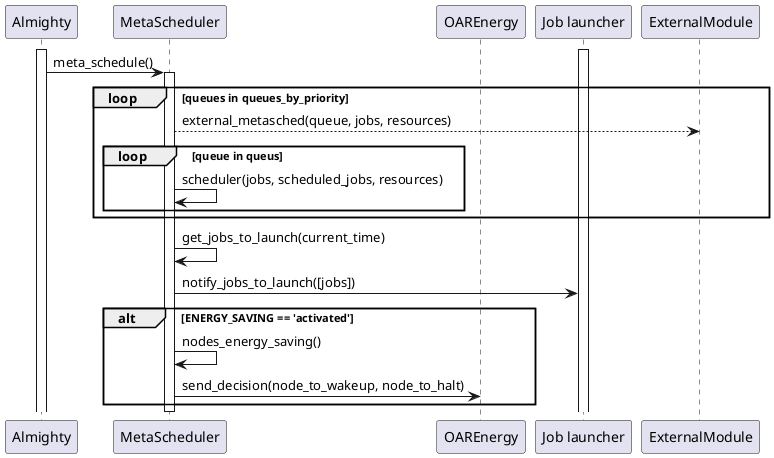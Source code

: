 @startuml
participant Almighty as alm
participant MetaScheduler as kao
participant "OAREnergy" as greta
participant "Job launcher" as bipbipc
participant ExternalModule as ear

alm++
bipbipc++

alm -> kao++: meta_schedule()

loop queues in queues_by_priority
kao --> ear: external_metasched(queue, jobs, resources)
  loop queue in queus
    kao -> kao: scheduler(jobs, scheduled_jobs, resources)
  end
end

kao -> kao: get_jobs_to_launch(current_time)
kao -> bipbipc: notify_jobs_to_launch([jobs])

alt ENERGY_SAVING == 'activated'
  kao -> kao: nodes_energy_saving()
  kao -> greta: send_decision(node_to_wakeup, node_to_halt)
end

kao--
@endumlgo